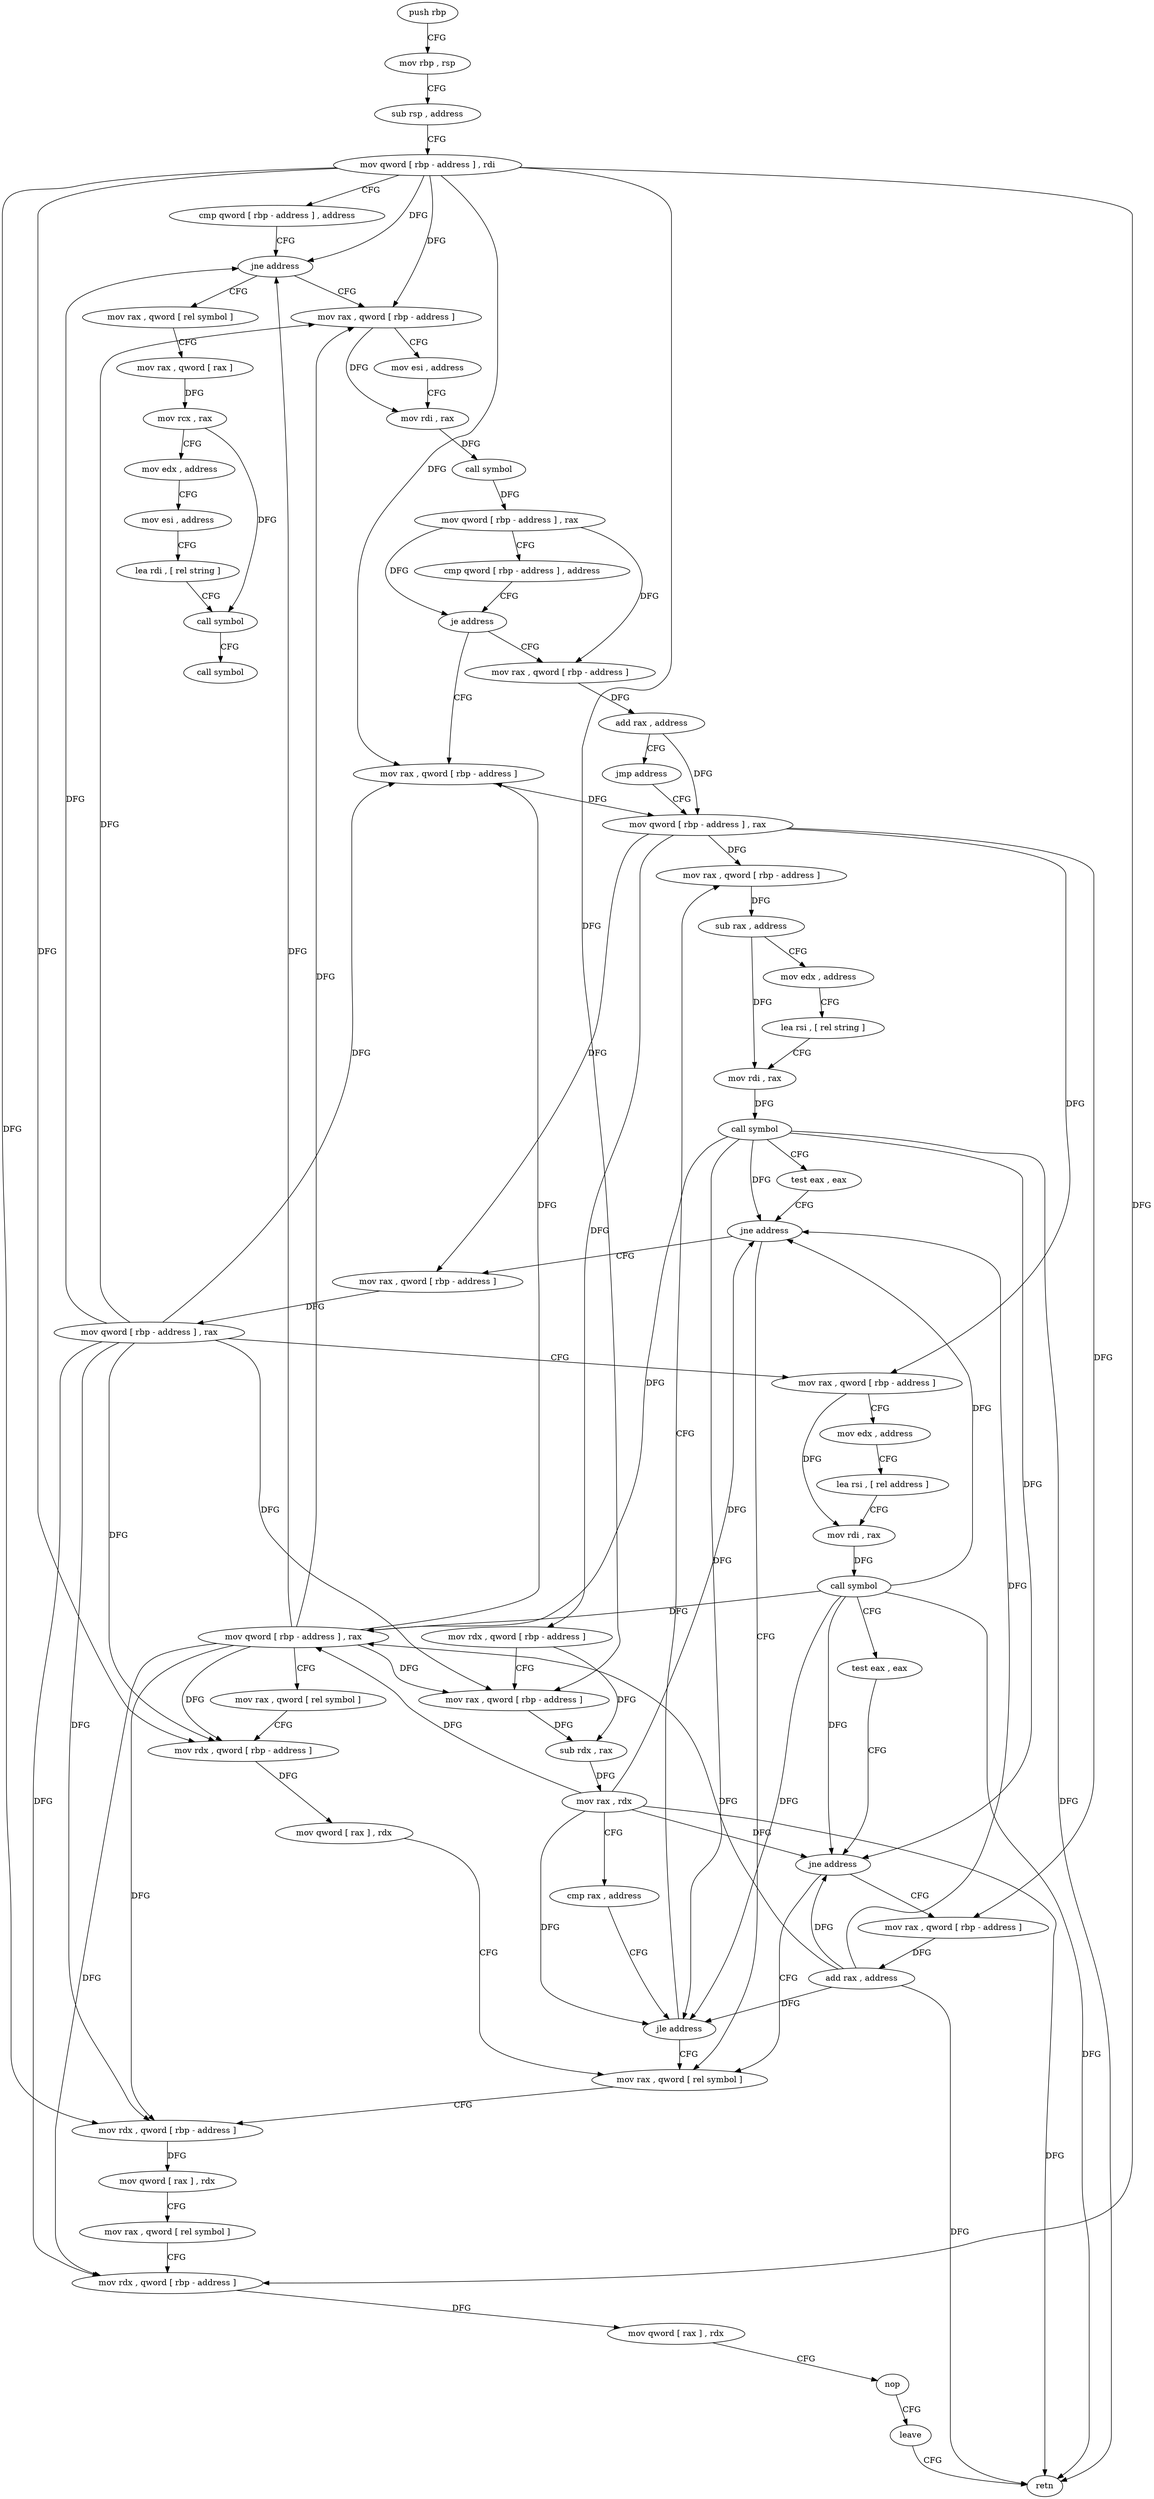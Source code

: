 digraph "func" {
"279200" [label = "push rbp" ]
"279201" [label = "mov rbp , rsp" ]
"279204" [label = "sub rsp , address" ]
"279208" [label = "mov qword [ rbp - address ] , rdi" ]
"279212" [label = "cmp qword [ rbp - address ] , address" ]
"279217" [label = "jne address" ]
"279259" [label = "mov rax , qword [ rbp - address ]" ]
"279219" [label = "mov rax , qword [ rel symbol ]" ]
"279263" [label = "mov esi , address" ]
"279268" [label = "mov rdi , rax" ]
"279271" [label = "call symbol" ]
"279276" [label = "mov qword [ rbp - address ] , rax" ]
"279280" [label = "cmp qword [ rbp - address ] , address" ]
"279285" [label = "je address" ]
"279297" [label = "mov rax , qword [ rbp - address ]" ]
"279287" [label = "mov rax , qword [ rbp - address ]" ]
"279226" [label = "mov rax , qword [ rax ]" ]
"279229" [label = "mov rcx , rax" ]
"279232" [label = "mov edx , address" ]
"279237" [label = "mov esi , address" ]
"279242" [label = "lea rdi , [ rel string ]" ]
"279249" [label = "call symbol" ]
"279254" [label = "call symbol" ]
"279301" [label = "mov qword [ rbp - address ] , rax" ]
"279291" [label = "add rax , address" ]
"279295" [label = "jmp address" ]
"279419" [label = "mov rax , qword [ rel symbol ]" ]
"279426" [label = "mov rdx , qword [ rbp - address ]" ]
"279430" [label = "mov qword [ rax ] , rdx" ]
"279433" [label = "mov rax , qword [ rel symbol ]" ]
"279440" [label = "mov rdx , qword [ rbp - address ]" ]
"279444" [label = "mov qword [ rax ] , rdx" ]
"279447" [label = "nop" ]
"279448" [label = "leave" ]
"279449" [label = "retn" ]
"279325" [label = "mov rax , qword [ rbp - address ]" ]
"279329" [label = "sub rax , address" ]
"279333" [label = "mov edx , address" ]
"279338" [label = "lea rsi , [ rel string ]" ]
"279345" [label = "mov rdi , rax" ]
"279348" [label = "call symbol" ]
"279353" [label = "test eax , eax" ]
"279355" [label = "jne address" ]
"279357" [label = "mov rax , qword [ rbp - address ]" ]
"279305" [label = "mov rdx , qword [ rbp - address ]" ]
"279309" [label = "mov rax , qword [ rbp - address ]" ]
"279313" [label = "sub rdx , rax" ]
"279316" [label = "mov rax , rdx" ]
"279319" [label = "cmp rax , address" ]
"279323" [label = "jle address" ]
"279361" [label = "mov qword [ rbp - address ] , rax" ]
"279365" [label = "mov rax , qword [ rbp - address ]" ]
"279369" [label = "mov edx , address" ]
"279374" [label = "lea rsi , [ rel address ]" ]
"279381" [label = "mov rdi , rax" ]
"279384" [label = "call symbol" ]
"279389" [label = "test eax , eax" ]
"279391" [label = "jne address" ]
"279393" [label = "mov rax , qword [ rbp - address ]" ]
"279397" [label = "add rax , address" ]
"279401" [label = "mov qword [ rbp - address ] , rax" ]
"279405" [label = "mov rax , qword [ rel symbol ]" ]
"279412" [label = "mov rdx , qword [ rbp - address ]" ]
"279416" [label = "mov qword [ rax ] , rdx" ]
"279200" -> "279201" [ label = "CFG" ]
"279201" -> "279204" [ label = "CFG" ]
"279204" -> "279208" [ label = "CFG" ]
"279208" -> "279212" [ label = "CFG" ]
"279208" -> "279217" [ label = "DFG" ]
"279208" -> "279259" [ label = "DFG" ]
"279208" -> "279297" [ label = "DFG" ]
"279208" -> "279309" [ label = "DFG" ]
"279208" -> "279426" [ label = "DFG" ]
"279208" -> "279440" [ label = "DFG" ]
"279208" -> "279412" [ label = "DFG" ]
"279212" -> "279217" [ label = "CFG" ]
"279217" -> "279259" [ label = "CFG" ]
"279217" -> "279219" [ label = "CFG" ]
"279259" -> "279263" [ label = "CFG" ]
"279259" -> "279268" [ label = "DFG" ]
"279219" -> "279226" [ label = "CFG" ]
"279263" -> "279268" [ label = "CFG" ]
"279268" -> "279271" [ label = "DFG" ]
"279271" -> "279276" [ label = "DFG" ]
"279276" -> "279280" [ label = "CFG" ]
"279276" -> "279285" [ label = "DFG" ]
"279276" -> "279287" [ label = "DFG" ]
"279280" -> "279285" [ label = "CFG" ]
"279285" -> "279297" [ label = "CFG" ]
"279285" -> "279287" [ label = "CFG" ]
"279297" -> "279301" [ label = "DFG" ]
"279287" -> "279291" [ label = "DFG" ]
"279226" -> "279229" [ label = "DFG" ]
"279229" -> "279232" [ label = "CFG" ]
"279229" -> "279249" [ label = "DFG" ]
"279232" -> "279237" [ label = "CFG" ]
"279237" -> "279242" [ label = "CFG" ]
"279242" -> "279249" [ label = "CFG" ]
"279249" -> "279254" [ label = "CFG" ]
"279301" -> "279305" [ label = "DFG" ]
"279301" -> "279325" [ label = "DFG" ]
"279301" -> "279357" [ label = "DFG" ]
"279301" -> "279365" [ label = "DFG" ]
"279301" -> "279393" [ label = "DFG" ]
"279291" -> "279295" [ label = "CFG" ]
"279291" -> "279301" [ label = "DFG" ]
"279295" -> "279301" [ label = "CFG" ]
"279419" -> "279426" [ label = "CFG" ]
"279426" -> "279430" [ label = "DFG" ]
"279430" -> "279433" [ label = "CFG" ]
"279433" -> "279440" [ label = "CFG" ]
"279440" -> "279444" [ label = "DFG" ]
"279444" -> "279447" [ label = "CFG" ]
"279447" -> "279448" [ label = "CFG" ]
"279448" -> "279449" [ label = "CFG" ]
"279325" -> "279329" [ label = "DFG" ]
"279329" -> "279333" [ label = "CFG" ]
"279329" -> "279345" [ label = "DFG" ]
"279333" -> "279338" [ label = "CFG" ]
"279338" -> "279345" [ label = "CFG" ]
"279345" -> "279348" [ label = "DFG" ]
"279348" -> "279353" [ label = "CFG" ]
"279348" -> "279323" [ label = "DFG" ]
"279348" -> "279449" [ label = "DFG" ]
"279348" -> "279355" [ label = "DFG" ]
"279348" -> "279391" [ label = "DFG" ]
"279348" -> "279401" [ label = "DFG" ]
"279353" -> "279355" [ label = "CFG" ]
"279355" -> "279419" [ label = "CFG" ]
"279355" -> "279357" [ label = "CFG" ]
"279357" -> "279361" [ label = "DFG" ]
"279305" -> "279309" [ label = "CFG" ]
"279305" -> "279313" [ label = "DFG" ]
"279309" -> "279313" [ label = "DFG" ]
"279313" -> "279316" [ label = "DFG" ]
"279316" -> "279319" [ label = "CFG" ]
"279316" -> "279323" [ label = "DFG" ]
"279316" -> "279449" [ label = "DFG" ]
"279316" -> "279355" [ label = "DFG" ]
"279316" -> "279391" [ label = "DFG" ]
"279316" -> "279401" [ label = "DFG" ]
"279319" -> "279323" [ label = "CFG" ]
"279323" -> "279419" [ label = "CFG" ]
"279323" -> "279325" [ label = "CFG" ]
"279361" -> "279365" [ label = "CFG" ]
"279361" -> "279217" [ label = "DFG" ]
"279361" -> "279259" [ label = "DFG" ]
"279361" -> "279297" [ label = "DFG" ]
"279361" -> "279309" [ label = "DFG" ]
"279361" -> "279426" [ label = "DFG" ]
"279361" -> "279440" [ label = "DFG" ]
"279361" -> "279412" [ label = "DFG" ]
"279365" -> "279369" [ label = "CFG" ]
"279365" -> "279381" [ label = "DFG" ]
"279369" -> "279374" [ label = "CFG" ]
"279374" -> "279381" [ label = "CFG" ]
"279381" -> "279384" [ label = "DFG" ]
"279384" -> "279389" [ label = "CFG" ]
"279384" -> "279323" [ label = "DFG" ]
"279384" -> "279355" [ label = "DFG" ]
"279384" -> "279449" [ label = "DFG" ]
"279384" -> "279391" [ label = "DFG" ]
"279384" -> "279401" [ label = "DFG" ]
"279389" -> "279391" [ label = "CFG" ]
"279391" -> "279419" [ label = "CFG" ]
"279391" -> "279393" [ label = "CFG" ]
"279393" -> "279397" [ label = "DFG" ]
"279397" -> "279401" [ label = "DFG" ]
"279397" -> "279323" [ label = "DFG" ]
"279397" -> "279355" [ label = "DFG" ]
"279397" -> "279391" [ label = "DFG" ]
"279397" -> "279449" [ label = "DFG" ]
"279401" -> "279405" [ label = "CFG" ]
"279401" -> "279217" [ label = "DFG" ]
"279401" -> "279259" [ label = "DFG" ]
"279401" -> "279297" [ label = "DFG" ]
"279401" -> "279309" [ label = "DFG" ]
"279401" -> "279426" [ label = "DFG" ]
"279401" -> "279440" [ label = "DFG" ]
"279401" -> "279412" [ label = "DFG" ]
"279405" -> "279412" [ label = "CFG" ]
"279412" -> "279416" [ label = "DFG" ]
"279416" -> "279419" [ label = "CFG" ]
}
